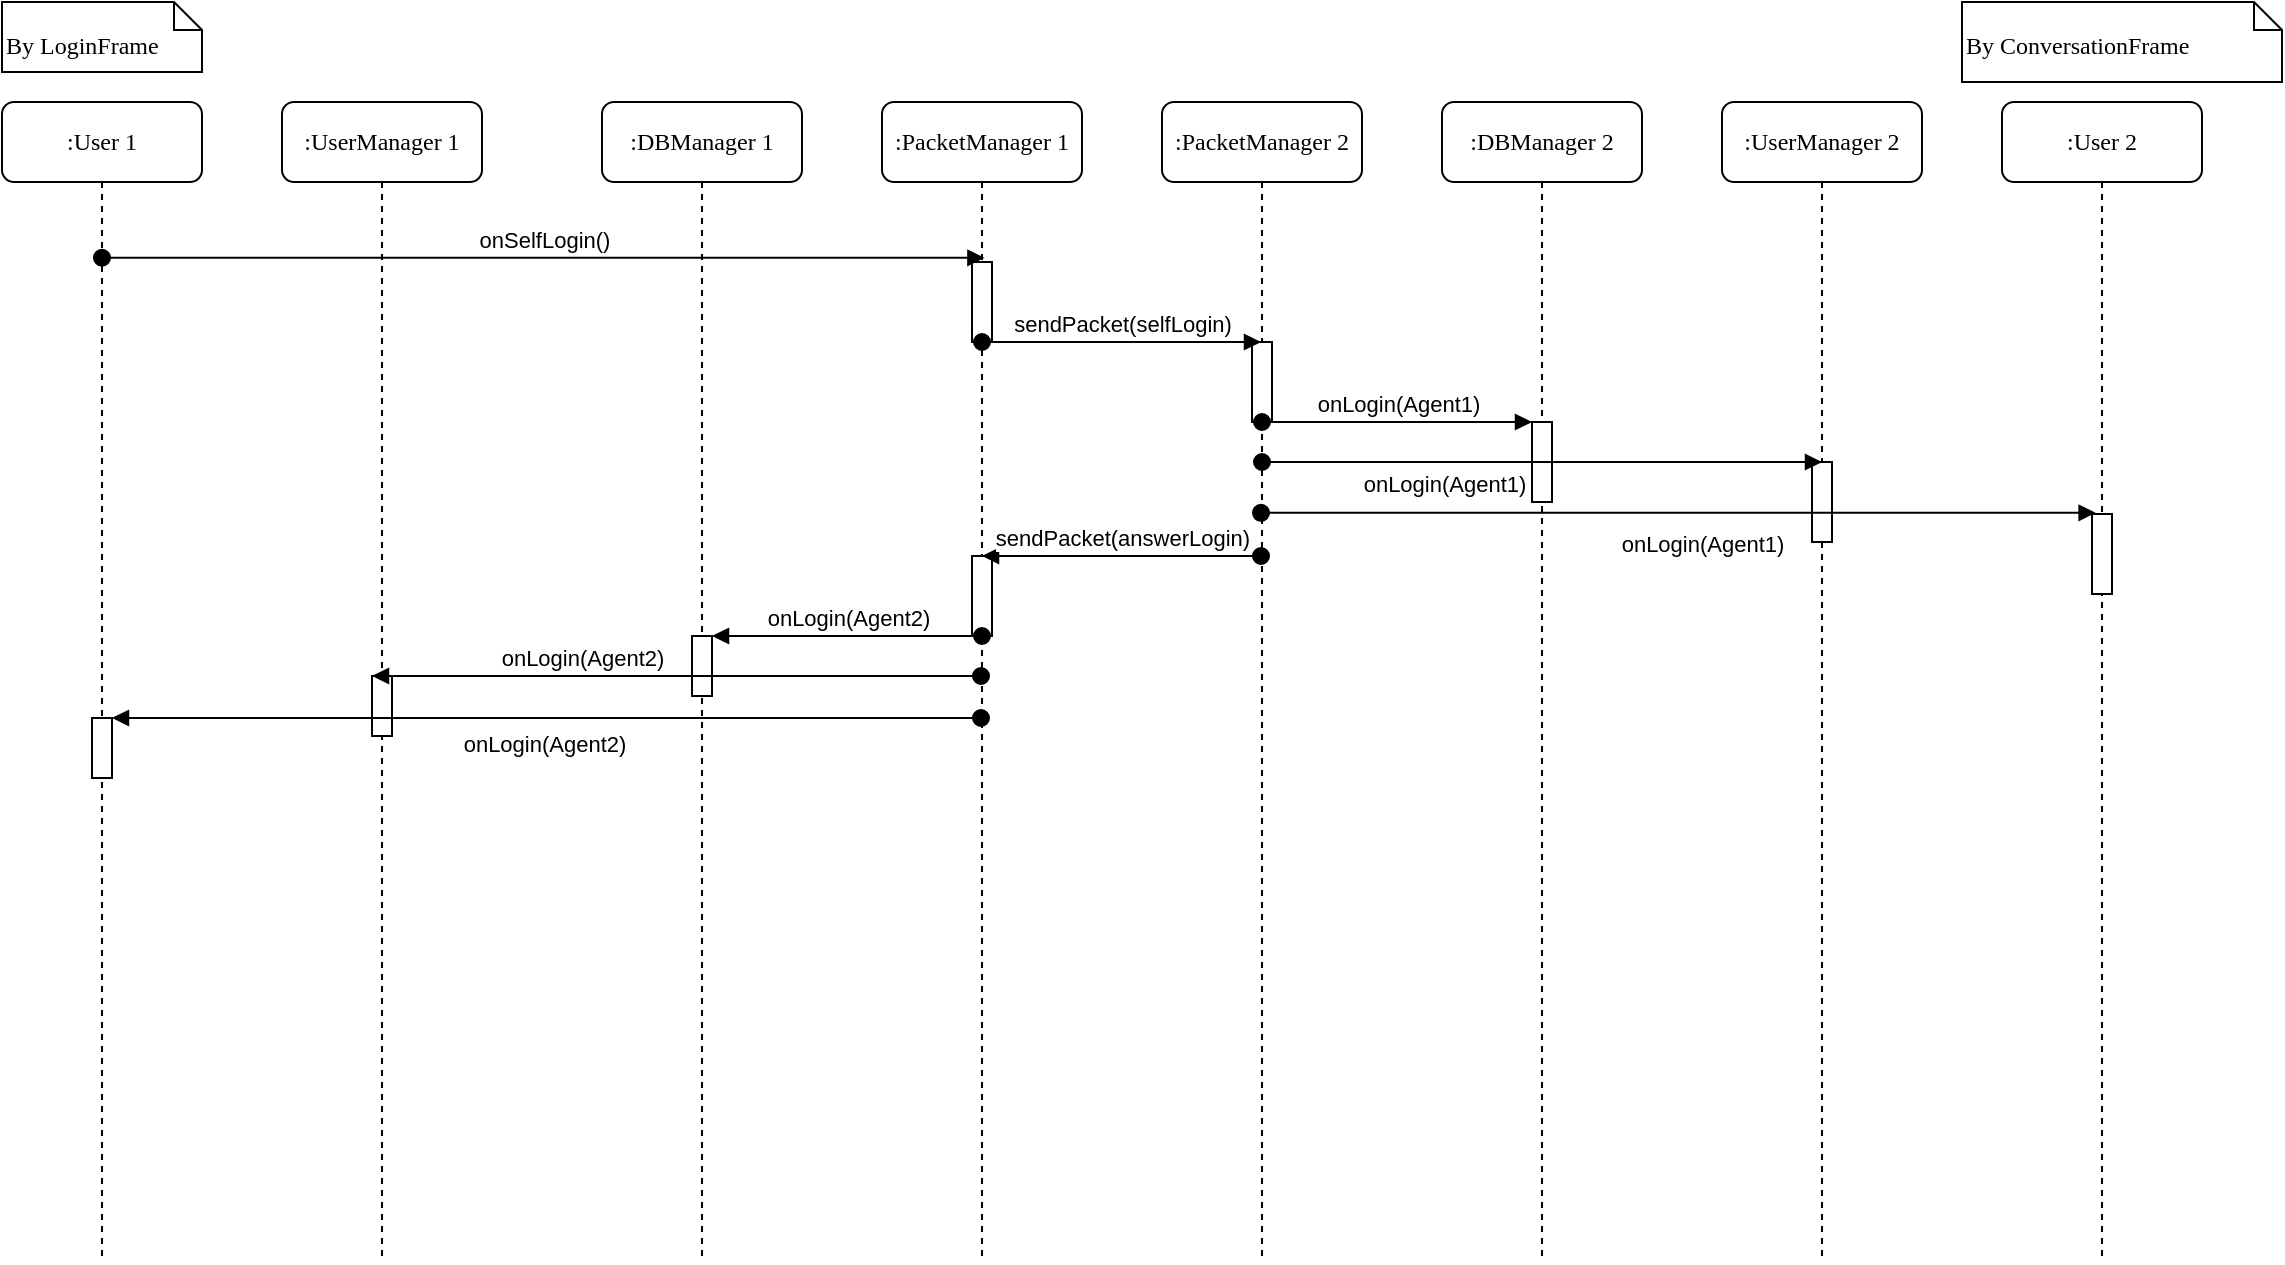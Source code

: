 <mxfile version="20.5.3" type="device" pages="6"><diagram name="Page-1" id="13e1069c-82ec-6db2-03f1-153e76fe0fe0"><mxGraphModel dx="1278" dy="489" grid="1" gridSize="10" guides="1" tooltips="1" connect="1" arrows="1" fold="1" page="1" pageScale="1" pageWidth="1100" pageHeight="850" background="none" math="0" shadow="0"><root><mxCell id="0"/><mxCell id="1" parent="0"/><mxCell id="7baba1c4bc27f4b0-2" value=":UserManager 1" style="shape=umlLifeline;perimeter=lifelinePerimeter;whiteSpace=wrap;html=1;container=1;collapsible=0;recursiveResize=0;outlineConnect=0;rounded=1;shadow=0;comic=0;labelBackgroundColor=none;strokeWidth=1;fontFamily=Verdana;fontSize=12;align=center;" parent="1" vertex="1"><mxGeometry x="240" y="80" width="100" height="580" as="geometry"/></mxCell><mxCell id="OPXjj9owUbSZ_nxv5kFR-21" value="" style="html=1;points=[];perimeter=orthogonalPerimeter;" parent="7baba1c4bc27f4b0-2" vertex="1"><mxGeometry x="45" y="287" width="10" height="30" as="geometry"/></mxCell><mxCell id="7baba1c4bc27f4b0-3" value=":DBManager 1" style="shape=umlLifeline;perimeter=lifelinePerimeter;whiteSpace=wrap;html=1;container=1;collapsible=0;recursiveResize=0;outlineConnect=0;rounded=1;shadow=0;comic=0;labelBackgroundColor=none;strokeWidth=1;fontFamily=Verdana;fontSize=12;align=center;" parent="1" vertex="1"><mxGeometry x="400" y="80" width="100" height="580" as="geometry"/></mxCell><mxCell id="OPXjj9owUbSZ_nxv5kFR-19" value="" style="html=1;points=[];perimeter=orthogonalPerimeter;" parent="7baba1c4bc27f4b0-3" vertex="1"><mxGeometry x="45" y="267" width="10" height="30" as="geometry"/></mxCell><mxCell id="7baba1c4bc27f4b0-4" value=":PacketManager 1" style="shape=umlLifeline;perimeter=lifelinePerimeter;whiteSpace=wrap;html=1;container=1;collapsible=0;recursiveResize=0;outlineConnect=0;rounded=1;shadow=0;comic=0;labelBackgroundColor=none;strokeWidth=1;fontFamily=Verdana;fontSize=12;align=center;" parent="1" vertex="1"><mxGeometry x="540" y="80" width="100" height="580" as="geometry"/></mxCell><mxCell id="OPXjj9owUbSZ_nxv5kFR-9" value="" style="html=1;points=[];perimeter=orthogonalPerimeter;" parent="7baba1c4bc27f4b0-4" vertex="1"><mxGeometry x="45" y="80" width="10" height="40" as="geometry"/></mxCell><mxCell id="OPXjj9owUbSZ_nxv5kFR-17" value="" style="html=1;points=[];perimeter=orthogonalPerimeter;" parent="7baba1c4bc27f4b0-4" vertex="1"><mxGeometry x="45" y="227" width="10" height="40" as="geometry"/></mxCell><mxCell id="7baba1c4bc27f4b0-5" value=":PacketManager 2" style="shape=umlLifeline;perimeter=lifelinePerimeter;whiteSpace=wrap;html=1;container=1;collapsible=0;recursiveResize=0;outlineConnect=0;rounded=1;shadow=0;comic=0;labelBackgroundColor=none;strokeWidth=1;fontFamily=Verdana;fontSize=12;align=center;" parent="1" vertex="1"><mxGeometry x="680" y="80" width="100" height="580" as="geometry"/></mxCell><mxCell id="OPXjj9owUbSZ_nxv5kFR-11" value="" style="html=1;points=[];perimeter=orthogonalPerimeter;" parent="7baba1c4bc27f4b0-5" vertex="1"><mxGeometry x="45" y="120" width="10" height="40" as="geometry"/></mxCell><mxCell id="7baba1c4bc27f4b0-6" value=":DBManager 2" style="shape=umlLifeline;perimeter=lifelinePerimeter;whiteSpace=wrap;html=1;container=1;collapsible=0;recursiveResize=0;outlineConnect=0;rounded=1;shadow=0;comic=0;labelBackgroundColor=none;strokeWidth=1;fontFamily=Verdana;fontSize=12;align=center;" parent="1" vertex="1"><mxGeometry x="820" y="80" width="100" height="580" as="geometry"/></mxCell><mxCell id="OPXjj9owUbSZ_nxv5kFR-13" value="" style="html=1;points=[];perimeter=orthogonalPerimeter;" parent="7baba1c4bc27f4b0-6" vertex="1"><mxGeometry x="45" y="160" width="10" height="40" as="geometry"/></mxCell><mxCell id="7baba1c4bc27f4b0-7" value=":UserManager 2" style="shape=umlLifeline;perimeter=lifelinePerimeter;whiteSpace=wrap;html=1;container=1;collapsible=0;recursiveResize=0;outlineConnect=0;rounded=1;shadow=0;comic=0;labelBackgroundColor=none;strokeWidth=1;fontFamily=Verdana;fontSize=12;align=center;" parent="1" vertex="1"><mxGeometry x="960" y="80" width="100" height="580" as="geometry"/></mxCell><mxCell id="OPXjj9owUbSZ_nxv5kFR-15" value="" style="html=1;points=[];perimeter=orthogonalPerimeter;" parent="7baba1c4bc27f4b0-7" vertex="1"><mxGeometry x="45" y="180" width="10" height="40" as="geometry"/></mxCell><mxCell id="7baba1c4bc27f4b0-8" value=":User 1" style="shape=umlLifeline;perimeter=lifelinePerimeter;whiteSpace=wrap;html=1;container=1;collapsible=0;recursiveResize=0;outlineConnect=0;rounded=1;shadow=0;comic=0;labelBackgroundColor=none;strokeWidth=1;fontFamily=Verdana;fontSize=12;align=center;" parent="1" vertex="1"><mxGeometry x="100" y="80" width="100" height="580" as="geometry"/></mxCell><mxCell id="OPXjj9owUbSZ_nxv5kFR-23" value="" style="html=1;points=[];perimeter=orthogonalPerimeter;" parent="7baba1c4bc27f4b0-8" vertex="1"><mxGeometry x="45" y="308" width="10" height="30" as="geometry"/></mxCell><mxCell id="7baba1c4bc27f4b0-40" value="&lt;br&gt;By LoginFrame" style="shape=note;whiteSpace=wrap;html=1;size=14;verticalAlign=top;align=left;spacingTop=-6;rounded=0;shadow=0;comic=0;labelBackgroundColor=none;strokeWidth=1;fontFamily=Verdana;fontSize=12" parent="1" vertex="1"><mxGeometry x="100" y="30" width="100" height="35" as="geometry"/></mxCell><mxCell id="OPXjj9owUbSZ_nxv5kFR-10" value="onSelfLogin()" style="html=1;verticalAlign=bottom;startArrow=oval;endArrow=block;startSize=8;rounded=0;entryX=0.621;entryY=-0.053;entryDx=0;entryDy=0;entryPerimeter=0;" parent="1" source="7baba1c4bc27f4b0-8" target="OPXjj9owUbSZ_nxv5kFR-9" edge="1"><mxGeometry relative="1" as="geometry"><mxPoint x="525" y="160" as="sourcePoint"/></mxGeometry></mxCell><mxCell id="OPXjj9owUbSZ_nxv5kFR-12" value="sendPacket(selfLogin)" style="html=1;verticalAlign=bottom;startArrow=oval;endArrow=block;startSize=8;rounded=0;" parent="1" target="7baba1c4bc27f4b0-5" edge="1"><mxGeometry relative="1" as="geometry"><mxPoint x="590" y="200" as="sourcePoint"/></mxGeometry></mxCell><mxCell id="OPXjj9owUbSZ_nxv5kFR-14" value="onLogin(Agent1)" style="html=1;verticalAlign=bottom;startArrow=oval;endArrow=block;startSize=8;rounded=0;exitX=0.5;exitY=1;exitDx=0;exitDy=0;exitPerimeter=0;" parent="1" source="OPXjj9owUbSZ_nxv5kFR-11" target="OPXjj9owUbSZ_nxv5kFR-13" edge="1"><mxGeometry relative="1" as="geometry"><mxPoint x="810" y="240" as="sourcePoint"/></mxGeometry></mxCell><mxCell id="OPXjj9owUbSZ_nxv5kFR-16" value="onLogin(Agent1)" style="html=1;verticalAlign=bottom;startArrow=oval;endArrow=block;startSize=8;rounded=0;entryX=0.5;entryY=0;entryDx=0;entryDy=0;entryPerimeter=0;" parent="1" source="7baba1c4bc27f4b0-5" target="OPXjj9owUbSZ_nxv5kFR-15" edge="1"><mxGeometry x="-0.355" y="-20" relative="1" as="geometry"><mxPoint x="950" y="260" as="sourcePoint"/><mxPoint as="offset"/></mxGeometry></mxCell><mxCell id="OPXjj9owUbSZ_nxv5kFR-18" value="sendPacket(answerLogin)" style="html=1;verticalAlign=bottom;startArrow=oval;endArrow=block;startSize=8;rounded=0;entryX=0.5;entryY=0;entryDx=0;entryDy=0;entryPerimeter=0;" parent="1" target="OPXjj9owUbSZ_nxv5kFR-17" edge="1"><mxGeometry relative="1" as="geometry"><mxPoint x="729.5" y="307" as="sourcePoint"/></mxGeometry></mxCell><mxCell id="OPXjj9owUbSZ_nxv5kFR-20" value="onLogin(Agent2)" style="html=1;verticalAlign=bottom;startArrow=oval;endArrow=block;startSize=8;rounded=0;" parent="1" target="OPXjj9owUbSZ_nxv5kFR-19" edge="1"><mxGeometry relative="1" as="geometry"><mxPoint x="590" y="347" as="sourcePoint"/></mxGeometry></mxCell><mxCell id="OPXjj9owUbSZ_nxv5kFR-22" value="onLogin(Agent2)" style="html=1;verticalAlign=bottom;startArrow=oval;endArrow=block;startSize=8;rounded=0;" parent="1" edge="1"><mxGeometry x="0.31" relative="1" as="geometry"><mxPoint x="589.5" y="367" as="sourcePoint"/><mxPoint x="285" y="367" as="targetPoint"/><mxPoint as="offset"/></mxGeometry></mxCell><mxCell id="OPXjj9owUbSZ_nxv5kFR-24" value="onLogin(Agent2)" style="html=1;verticalAlign=bottom;startArrow=oval;endArrow=block;startSize=8;rounded=0;" parent="1" target="OPXjj9owUbSZ_nxv5kFR-23" edge="1"><mxGeometry x="0.01" y="22" relative="1" as="geometry"><mxPoint x="589.5" y="388" as="sourcePoint"/><mxPoint x="1" as="offset"/></mxGeometry></mxCell><mxCell id="OPXjj9owUbSZ_nxv5kFR-26" value=":User 2" style="shape=umlLifeline;perimeter=lifelinePerimeter;whiteSpace=wrap;html=1;container=1;collapsible=0;recursiveResize=0;outlineConnect=0;rounded=1;shadow=0;comic=0;labelBackgroundColor=none;strokeWidth=1;fontFamily=Verdana;fontSize=12;align=center;" parent="1" vertex="1"><mxGeometry x="1100" y="80" width="100" height="580" as="geometry"/></mxCell><mxCell id="OPXjj9owUbSZ_nxv5kFR-28" value="" style="html=1;points=[];perimeter=orthogonalPerimeter;" parent="OPXjj9owUbSZ_nxv5kFR-26" vertex="1"><mxGeometry x="45" y="206" width="10" height="40" as="geometry"/></mxCell><mxCell id="OPXjj9owUbSZ_nxv5kFR-29" value="onLogin(Agent1)" style="html=1;verticalAlign=bottom;startArrow=oval;endArrow=block;startSize=8;rounded=0;entryX=0.18;entryY=-0.015;entryDx=0;entryDy=0;entryPerimeter=0;" parent="1" edge="1"><mxGeometry x="0.057" y="-25" relative="1" as="geometry"><mxPoint x="729.5" y="285.4" as="sourcePoint"/><mxPoint x="1146.8" y="285.4" as="targetPoint"/><mxPoint as="offset"/></mxGeometry></mxCell><mxCell id="ioG2Lv9X6ZxfuAN7Xmxg-6" value="&lt;br&gt;By ConversationFrame" style="shape=note;whiteSpace=wrap;html=1;size=14;verticalAlign=top;align=left;spacingTop=-6;rounded=0;shadow=0;comic=0;labelBackgroundColor=none;strokeWidth=1;fontFamily=Verdana;fontSize=12" vertex="1" parent="1"><mxGeometry x="1080" y="30" width="160" height="40" as="geometry"/></mxCell></root></mxGraphModel></diagram><diagram id="JHoh_nHJKcpC1PDX8Qjs" name="Page-2"><mxGraphModel dx="1278" dy="489" grid="1" gridSize="10" guides="1" tooltips="1" connect="1" arrows="1" fold="1" page="1" pageScale="1" pageWidth="827" pageHeight="1169" math="0" shadow="0"><root><mxCell id="0"/><mxCell id="1" parent="0"/><mxCell id="S3Mg4ohYmBLgs4uP1j0W-5" value=":PacketManager 1" style="shape=umlLifeline;perimeter=lifelinePerimeter;whiteSpace=wrap;html=1;container=1;collapsible=0;recursiveResize=0;outlineConnect=0;rounded=1;shadow=0;comic=0;labelBackgroundColor=none;strokeWidth=1;fontFamily=Verdana;fontSize=12;align=center;" vertex="1" parent="1"><mxGeometry x="240" y="80" width="100" height="580" as="geometry"/></mxCell><mxCell id="S3Mg4ohYmBLgs4uP1j0W-6" value="" style="html=1;points=[];perimeter=orthogonalPerimeter;" vertex="1" parent="S3Mg4ohYmBLgs4uP1j0W-5"><mxGeometry x="45" y="80" width="10" height="40" as="geometry"/></mxCell><mxCell id="S3Mg4ohYmBLgs4uP1j0W-8" value=":PacketManager 2" style="shape=umlLifeline;perimeter=lifelinePerimeter;whiteSpace=wrap;html=1;container=1;collapsible=0;recursiveResize=0;outlineConnect=0;rounded=1;shadow=0;comic=0;labelBackgroundColor=none;strokeWidth=1;fontFamily=Verdana;fontSize=12;align=center;" vertex="1" parent="1"><mxGeometry x="380" y="80" width="100" height="580" as="geometry"/></mxCell><mxCell id="S3Mg4ohYmBLgs4uP1j0W-9" value="" style="html=1;points=[];perimeter=orthogonalPerimeter;" vertex="1" parent="S3Mg4ohYmBLgs4uP1j0W-8"><mxGeometry x="45" y="120" width="10" height="40" as="geometry"/></mxCell><mxCell id="S3Mg4ohYmBLgs4uP1j0W-12" value=":UserManager 2" style="shape=umlLifeline;perimeter=lifelinePerimeter;whiteSpace=wrap;html=1;container=1;collapsible=0;recursiveResize=0;outlineConnect=0;rounded=1;shadow=0;comic=0;labelBackgroundColor=none;strokeWidth=1;fontFamily=Verdana;fontSize=12;align=center;" vertex="1" parent="1"><mxGeometry x="520" y="80" width="100" height="580" as="geometry"/></mxCell><mxCell id="S3Mg4ohYmBLgs4uP1j0W-13" value="" style="html=1;points=[];perimeter=orthogonalPerimeter;" vertex="1" parent="S3Mg4ohYmBLgs4uP1j0W-12"><mxGeometry x="45" y="161" width="10" height="40" as="geometry"/></mxCell><mxCell id="S3Mg4ohYmBLgs4uP1j0W-14" value=":User 1" style="shape=umlLifeline;perimeter=lifelinePerimeter;whiteSpace=wrap;html=1;container=1;collapsible=0;recursiveResize=0;outlineConnect=0;rounded=1;shadow=0;comic=0;labelBackgroundColor=none;strokeWidth=1;fontFamily=Verdana;fontSize=12;align=center;" vertex="1" parent="1"><mxGeometry x="100" y="80" width="100" height="580" as="geometry"/></mxCell><mxCell id="S3Mg4ohYmBLgs4uP1j0W-16" value="&lt;br&gt;By quitting application" style="shape=note;whiteSpace=wrap;html=1;size=14;verticalAlign=top;align=left;spacingTop=-6;rounded=0;shadow=0;comic=0;labelBackgroundColor=none;strokeWidth=1;fontFamily=Verdana;fontSize=12" vertex="1" parent="1"><mxGeometry x="70" y="32.5" width="160" height="35" as="geometry"/></mxCell><mxCell id="S3Mg4ohYmBLgs4uP1j0W-17" value="onSelfLogout()" style="html=1;verticalAlign=bottom;startArrow=oval;endArrow=block;startSize=8;rounded=0;entryX=0.621;entryY=-0.053;entryDx=0;entryDy=0;entryPerimeter=0;" edge="1" parent="1" source="S3Mg4ohYmBLgs4uP1j0W-14" target="S3Mg4ohYmBLgs4uP1j0W-6"><mxGeometry relative="1" as="geometry"><mxPoint x="525" y="160" as="sourcePoint"/></mxGeometry></mxCell><mxCell id="S3Mg4ohYmBLgs4uP1j0W-18" value="sendPacket(selfLogout)" style="html=1;verticalAlign=bottom;startArrow=oval;endArrow=block;startSize=8;rounded=0;" edge="1" parent="1" target="S3Mg4ohYmBLgs4uP1j0W-8"><mxGeometry relative="1" as="geometry"><mxPoint x="290" y="200" as="sourcePoint"/></mxGeometry></mxCell><mxCell id="S3Mg4ohYmBLgs4uP1j0W-20" value="onLogout(Agent1)" style="html=1;verticalAlign=bottom;startArrow=oval;endArrow=block;startSize=8;rounded=0;entryX=0.5;entryY=0;entryDx=0;entryDy=0;entryPerimeter=0;" edge="1" parent="1" target="S3Mg4ohYmBLgs4uP1j0W-13"><mxGeometry x="0.004" y="-20" relative="1" as="geometry"><mxPoint x="429.5" y="241" as="sourcePoint"/><mxPoint as="offset"/></mxGeometry></mxCell><mxCell id="S3Mg4ohYmBLgs4uP1j0W-25" value=":User 2" style="shape=umlLifeline;perimeter=lifelinePerimeter;whiteSpace=wrap;html=1;container=1;collapsible=0;recursiveResize=0;outlineConnect=0;rounded=1;shadow=0;comic=0;labelBackgroundColor=none;strokeWidth=1;fontFamily=Verdana;fontSize=12;align=center;" vertex="1" parent="1"><mxGeometry x="660" y="80" width="100" height="580" as="geometry"/></mxCell><mxCell id="S3Mg4ohYmBLgs4uP1j0W-26" value="" style="html=1;points=[];perimeter=orthogonalPerimeter;" vertex="1" parent="S3Mg4ohYmBLgs4uP1j0W-25"><mxGeometry x="45" y="187" width="10" height="40" as="geometry"/></mxCell><mxCell id="S3Mg4ohYmBLgs4uP1j0W-27" value="onLogout(Agent1)" style="html=1;verticalAlign=bottom;startArrow=oval;endArrow=block;startSize=8;rounded=0;" edge="1" parent="1" target="S3Mg4ohYmBLgs4uP1j0W-25"><mxGeometry x="0.504" y="-24" relative="1" as="geometry"><mxPoint x="429.5" y="266.4" as="sourcePoint"/><mxPoint x="846.8" y="266.4" as="targetPoint"/><mxPoint as="offset"/></mxGeometry></mxCell><mxCell id="S3Mg4ohYmBLgs4uP1j0W-28" value="&lt;br&gt;By ConversationFrame" style="shape=note;whiteSpace=wrap;html=1;size=14;verticalAlign=top;align=left;spacingTop=-6;rounded=0;shadow=0;comic=0;labelBackgroundColor=none;strokeWidth=1;fontFamily=Verdana;fontSize=12" vertex="1" parent="1"><mxGeometry x="640" y="30" width="160" height="40" as="geometry"/></mxCell></root></mxGraphModel></diagram><diagram id="k0g_r64RJWKlWr2LXxVN" name="Page-3"><mxGraphModel dx="1278" dy="489" grid="1" gridSize="10" guides="1" tooltips="1" connect="1" arrows="1" fold="1" page="1" pageScale="1" pageWidth="827" pageHeight="1169" math="0" shadow="0"><root><mxCell id="0"/><mxCell id="1" parent="0"/><mxCell id="AVRZxLGnjW9nh_TyQvfR-3" value=":PacketManager 2" style="shape=umlLifeline;perimeter=lifelinePerimeter;whiteSpace=wrap;html=1;container=1;collapsible=0;recursiveResize=0;outlineConnect=0;rounded=1;shadow=0;comic=0;labelBackgroundColor=none;strokeWidth=1;fontFamily=Verdana;fontSize=12;align=center;" vertex="1" parent="1"><mxGeometry x="661" y="80" width="100" height="580" as="geometry"/></mxCell><mxCell id="AVRZxLGnjW9nh_TyQvfR-22" value="" style="html=1;points=[];perimeter=orthogonalPerimeter;" vertex="1" parent="AVRZxLGnjW9nh_TyQvfR-3"><mxGeometry x="45" y="140" width="10" height="80" as="geometry"/></mxCell><mxCell id="AVRZxLGnjW9nh_TyQvfR-14" value="onConversationOpened(Agent1)" style="html=1;verticalAlign=bottom;startArrow=oval;endArrow=block;startSize=8;rounded=0;entryX=0.333;entryY=0.025;entryDx=0;entryDy=0;entryPerimeter=0;" edge="1" parent="AVRZxLGnjW9nh_TyQvfR-3" target="AVRZxLGnjW9nh_TyQvfR-13"><mxGeometry x="0.193" relative="1" as="geometry"><mxPoint x="50" y="240.58" as="sourcePoint"/><mxPoint x="330" y="240.58" as="targetPoint"/><mxPoint as="offset"/></mxGeometry></mxCell><mxCell id="AVRZxLGnjW9nh_TyQvfR-5" value=":ThreadManager 2" style="shape=umlLifeline;perimeter=lifelinePerimeter;whiteSpace=wrap;html=1;container=1;collapsible=0;recursiveResize=0;outlineConnect=0;rounded=1;shadow=0;comic=0;labelBackgroundColor=none;strokeWidth=1;fontFamily=Verdana;fontSize=12;align=center;" vertex="1" parent="1"><mxGeometry x="801" y="80" width="100" height="580" as="geometry"/></mxCell><mxCell id="AVRZxLGnjW9nh_TyQvfR-6" value="" style="html=1;points=[];perimeter=orthogonalPerimeter;" vertex="1" parent="AVRZxLGnjW9nh_TyQvfR-5"><mxGeometry x="46" y="221" width="10" height="40" as="geometry"/></mxCell><mxCell id="AVRZxLGnjW9nh_TyQvfR-7" value=":User 1" style="shape=umlLifeline;perimeter=lifelinePerimeter;whiteSpace=wrap;html=1;container=1;collapsible=0;recursiveResize=0;outlineConnect=0;rounded=1;shadow=0;comic=0;labelBackgroundColor=none;strokeWidth=1;fontFamily=Verdana;fontSize=12;align=center;" vertex="1" parent="1"><mxGeometry x="100" y="80" width="100" height="580" as="geometry"/></mxCell><mxCell id="AVRZxLGnjW9nh_TyQvfR-28" value="" style="html=1;points=[];perimeter=orthogonalPerimeter;" vertex="1" parent="AVRZxLGnjW9nh_TyQvfR-7"><mxGeometry x="45" y="170" width="10" height="30" as="geometry"/></mxCell><mxCell id="AVRZxLGnjW9nh_TyQvfR-8" value="&lt;br&gt;By opening conversation" style="shape=note;whiteSpace=wrap;html=1;size=14;verticalAlign=top;align=left;spacingTop=-6;rounded=0;shadow=0;comic=0;labelBackgroundColor=none;strokeWidth=1;fontFamily=Verdana;fontSize=12" vertex="1" parent="1"><mxGeometry x="50" y="32.5" width="200" height="35" as="geometry"/></mxCell><mxCell id="AVRZxLGnjW9nh_TyQvfR-11" value="onConversationOpened(Agent1)" style="html=1;verticalAlign=bottom;startArrow=oval;endArrow=block;startSize=8;rounded=0;entryX=0.5;entryY=0;entryDx=0;entryDy=0;entryPerimeter=0;" edge="1" parent="1" target="AVRZxLGnjW9nh_TyQvfR-6"><mxGeometry x="0.26" relative="1" as="geometry"><mxPoint x="711.5" y="301" as="sourcePoint"/><mxPoint as="offset"/></mxGeometry></mxCell><mxCell id="AVRZxLGnjW9nh_TyQvfR-12" value=":User 2" style="shape=umlLifeline;perimeter=lifelinePerimeter;whiteSpace=wrap;html=1;container=1;collapsible=0;recursiveResize=0;outlineConnect=0;rounded=1;shadow=0;comic=0;labelBackgroundColor=none;strokeWidth=1;fontFamily=Verdana;fontSize=12;align=center;" vertex="1" parent="1"><mxGeometry x="1080" y="80" width="100" height="580" as="geometry"/></mxCell><mxCell id="AVRZxLGnjW9nh_TyQvfR-13" value="" style="html=1;points=[];perimeter=orthogonalPerimeter;" vertex="1" parent="AVRZxLGnjW9nh_TyQvfR-12"><mxGeometry x="45" y="240" width="10" height="30" as="geometry"/></mxCell><mxCell id="AVRZxLGnjW9nh_TyQvfR-35" value="" style="html=1;points=[];perimeter=orthogonalPerimeter;" vertex="1" parent="AVRZxLGnjW9nh_TyQvfR-12"><mxGeometry x="45" y="310" width="10" height="30" as="geometry"/></mxCell><mxCell id="AVRZxLGnjW9nh_TyQvfR-15" value="&lt;br&gt;By ConversationFrame" style="shape=note;whiteSpace=wrap;html=1;size=14;verticalAlign=top;align=left;spacingTop=-6;rounded=0;shadow=0;comic=0;labelBackgroundColor=none;strokeWidth=1;fontFamily=Verdana;fontSize=12" vertex="1" parent="1"><mxGeometry x="1050" y="30" width="160" height="40" as="geometry"/></mxCell><mxCell id="AVRZxLGnjW9nh_TyQvfR-16" value=":ThreadManager 1" style="shape=umlLifeline;perimeter=lifelinePerimeter;whiteSpace=wrap;html=1;container=1;collapsible=0;recursiveResize=0;outlineConnect=0;rounded=1;shadow=0;comic=0;labelBackgroundColor=none;strokeWidth=1;fontFamily=Verdana;fontSize=12;align=center;" vertex="1" parent="1"><mxGeometry x="240" y="80" width="100" height="580" as="geometry"/></mxCell><mxCell id="AVRZxLGnjW9nh_TyQvfR-17" value="" style="html=1;points=[];perimeter=orthogonalPerimeter;" vertex="1" parent="AVRZxLGnjW9nh_TyQvfR-16"><mxGeometry x="45" y="80" width="10" height="70" as="geometry"/></mxCell><mxCell id="AVRZxLGnjW9nh_TyQvfR-18" value="onConversationOpened(Agent2)" style="html=1;verticalAlign=bottom;startArrow=oval;endArrow=block;startSize=8;rounded=0;entryX=0.66;entryY=0.045;entryDx=0;entryDy=0;entryPerimeter=0;" edge="1" parent="1"><mxGeometry x="-0.008" relative="1" as="geometry"><mxPoint x="149.5" y="159.8" as="sourcePoint"/><mxPoint x="291.6" y="159.8" as="targetPoint"/><mxPoint as="offset"/></mxGeometry></mxCell><mxCell id="AVRZxLGnjW9nh_TyQvfR-20" value="onConversationOpened(Agent2)" style="html=1;verticalAlign=bottom;startArrow=oval;endArrow=block;startSize=8;rounded=0;entryX=0.18;entryY=-0.02;entryDx=0;entryDy=0;entryPerimeter=0;" edge="1" target="AVRZxLGnjW9nh_TyQvfR-19" parent="1" source="AVRZxLGnjW9nh_TyQvfR-7"><mxGeometry x="0.197" y="-1" relative="1" as="geometry"><mxPoint x="480" y="190" as="sourcePoint"/><mxPoint as="offset"/></mxGeometry></mxCell><mxCell id="AVRZxLGnjW9nh_TyQvfR-1" value=":PacketManager 1" style="shape=umlLifeline;perimeter=lifelinePerimeter;whiteSpace=wrap;html=1;container=1;collapsible=0;recursiveResize=0;outlineConnect=0;rounded=1;shadow=0;comic=0;labelBackgroundColor=none;strokeWidth=1;fontFamily=Verdana;fontSize=12;align=center;" vertex="1" parent="1"><mxGeometry x="521" y="80" width="100" height="580" as="geometry"/></mxCell><mxCell id="AVRZxLGnjW9nh_TyQvfR-19" value="" style="html=1;points=[];perimeter=orthogonalPerimeter;" vertex="1" parent="AVRZxLGnjW9nh_TyQvfR-1"><mxGeometry x="45" y="110" width="10" height="30" as="geometry"/></mxCell><mxCell id="AVRZxLGnjW9nh_TyQvfR-21" value="" style="html=1;verticalAlign=bottom;startArrow=oval;endArrow=none;startSize=8;rounded=0;" edge="1" parent="1"><mxGeometry relative="1" as="geometry"><mxPoint x="571" y="221" as="sourcePoint"/><mxPoint x="570.5" y="221" as="targetPoint"/></mxGeometry></mxCell><mxCell id="AVRZxLGnjW9nh_TyQvfR-23" value="sendPacket(openConversation)" style="html=1;verticalAlign=bottom;startArrow=oval;endArrow=block;startSize=8;rounded=0;entryX=-0.08;entryY=0.008;entryDx=0;entryDy=0;entryPerimeter=0;" edge="1" target="AVRZxLGnjW9nh_TyQvfR-22" parent="1" source="AVRZxLGnjW9nh_TyQvfR-1"><mxGeometry x="-0.265" y="-19" relative="1" as="geometry"><mxPoint x="651" y="220" as="sourcePoint"/><mxPoint as="offset"/></mxGeometry></mxCell><mxCell id="AVRZxLGnjW9nh_TyQvfR-24" value=":DBManager 1" style="shape=umlLifeline;perimeter=lifelinePerimeter;whiteSpace=wrap;html=1;container=1;collapsible=0;recursiveResize=0;outlineConnect=0;rounded=1;shadow=0;comic=0;labelBackgroundColor=none;strokeWidth=1;fontFamily=Verdana;fontSize=12;align=center;" vertex="1" parent="1"><mxGeometry x="380" y="80" width="100" height="580" as="geometry"/></mxCell><mxCell id="AVRZxLGnjW9nh_TyQvfR-26" value="" style="html=1;points=[];perimeter=orthogonalPerimeter;" vertex="1" parent="AVRZxLGnjW9nh_TyQvfR-24"><mxGeometry x="45" y="140" width="10" height="30" as="geometry"/></mxCell><mxCell id="AVRZxLGnjW9nh_TyQvfR-27" value="onRequestAllMessages(Agent2)" style="html=1;verticalAlign=bottom;startArrow=oval;endArrow=block;startSize=8;rounded=0;entryX=0.833;entryY=-0.013;entryDx=0;entryDy=0;entryPerimeter=0;" edge="1" target="AVRZxLGnjW9nh_TyQvfR-26" parent="1" source="AVRZxLGnjW9nh_TyQvfR-7"><mxGeometry x="0.342" relative="1" as="geometry"><mxPoint x="159.997" y="208.96" as="sourcePoint"/><mxPoint as="offset"/></mxGeometry></mxCell><mxCell id="AVRZxLGnjW9nh_TyQvfR-29" value="onAllMessagesTransfered()" style="html=1;verticalAlign=bottom;startArrow=oval;endArrow=block;startSize=8;rounded=0;" edge="1" target="AVRZxLGnjW9nh_TyQvfR-28" parent="1"><mxGeometry x="-0.143" y="20" relative="1" as="geometry"><mxPoint x="430" y="250" as="sourcePoint"/><mxPoint as="offset"/></mxGeometry></mxCell><mxCell id="AVRZxLGnjW9nh_TyQvfR-30" value=":DBManager 2" style="shape=umlLifeline;perimeter=lifelinePerimeter;whiteSpace=wrap;html=1;container=1;collapsible=0;recursiveResize=0;outlineConnect=0;rounded=1;shadow=0;comic=0;labelBackgroundColor=none;strokeWidth=1;fontFamily=Verdana;fontSize=12;align=center;" vertex="1" parent="1"><mxGeometry x="940" y="80" width="100" height="580" as="geometry"/></mxCell><mxCell id="AVRZxLGnjW9nh_TyQvfR-32" value="" style="html=1;points=[];perimeter=orthogonalPerimeter;" vertex="1" parent="AVRZxLGnjW9nh_TyQvfR-30"><mxGeometry x="45" y="270" width="10" height="40" as="geometry"/></mxCell><mxCell id="AVRZxLGnjW9nh_TyQvfR-33" value="onRequestAllMessages(Agent1)" style="html=1;verticalAlign=bottom;startArrow=oval;endArrow=block;startSize=8;rounded=0;" edge="1" target="AVRZxLGnjW9nh_TyQvfR-32" parent="1"><mxGeometry x="0.333" relative="1" as="geometry"><mxPoint x="1130" y="350" as="sourcePoint"/><mxPoint as="offset"/></mxGeometry></mxCell><mxCell id="AVRZxLGnjW9nh_TyQvfR-36" value="onAllMessagesTransfered()" style="html=1;verticalAlign=bottom;startArrow=oval;endArrow=block;startSize=8;rounded=0;" edge="1" target="AVRZxLGnjW9nh_TyQvfR-35" parent="1" source="AVRZxLGnjW9nh_TyQvfR-30"><mxGeometry x="0.187" relative="1" as="geometry"><mxPoint x="1065" y="390" as="sourcePoint"/><mxPoint as="offset"/></mxGeometry></mxCell></root></mxGraphModel></diagram><diagram id="OuxC2EarHQ15qYzr9dse" name="Page-4"><mxGraphModel dx="1278" dy="489" grid="1" gridSize="10" guides="1" tooltips="1" connect="1" arrows="1" fold="1" page="1" pageScale="1" pageWidth="827" pageHeight="1169" math="0" shadow="0"><root><mxCell id="0"/><mxCell id="1" parent="0"/><mxCell id="1n3pw5EXOUB_6cjwkCj9-1" value=":PacketManager 2" style="shape=umlLifeline;perimeter=lifelinePerimeter;whiteSpace=wrap;html=1;container=1;collapsible=0;recursiveResize=0;outlineConnect=0;rounded=1;shadow=0;comic=0;labelBackgroundColor=none;strokeWidth=1;fontFamily=Verdana;fontSize=12;align=center;" vertex="1" parent="1"><mxGeometry x="520" y="80" width="100" height="580" as="geometry"/></mxCell><mxCell id="1n3pw5EXOUB_6cjwkCj9-2" value="" style="html=1;points=[];perimeter=orthogonalPerimeter;" vertex="1" parent="1n3pw5EXOUB_6cjwkCj9-1"><mxGeometry x="45" y="140" width="10" height="80" as="geometry"/></mxCell><mxCell id="1n3pw5EXOUB_6cjwkCj9-3" value="onConversationClosed(Agent1)" style="html=1;verticalAlign=bottom;startArrow=oval;endArrow=block;startSize=8;rounded=0;entryX=0.333;entryY=0.025;entryDx=0;entryDy=0;entryPerimeter=0;" edge="1" parent="1n3pw5EXOUB_6cjwkCj9-1" target="1n3pw5EXOUB_6cjwkCj9-11"><mxGeometry x="-0.425" y="-39" relative="1" as="geometry"><mxPoint x="50" y="240.58" as="sourcePoint"/><mxPoint x="330" y="240.58" as="targetPoint"/><mxPoint as="offset"/></mxGeometry></mxCell><mxCell id="1n3pw5EXOUB_6cjwkCj9-4" value=":ThreadManager 2" style="shape=umlLifeline;perimeter=lifelinePerimeter;whiteSpace=wrap;html=1;container=1;collapsible=0;recursiveResize=0;outlineConnect=0;rounded=1;shadow=0;comic=0;labelBackgroundColor=none;strokeWidth=1;fontFamily=Verdana;fontSize=12;align=center;" vertex="1" parent="1"><mxGeometry x="660" y="80" width="100" height="580" as="geometry"/></mxCell><mxCell id="1n3pw5EXOUB_6cjwkCj9-5" value="" style="html=1;points=[];perimeter=orthogonalPerimeter;" vertex="1" parent="1n3pw5EXOUB_6cjwkCj9-4"><mxGeometry x="46" y="221" width="10" height="40" as="geometry"/></mxCell><mxCell id="1n3pw5EXOUB_6cjwkCj9-6" value=":User 1" style="shape=umlLifeline;perimeter=lifelinePerimeter;whiteSpace=wrap;html=1;container=1;collapsible=0;recursiveResize=0;outlineConnect=0;rounded=1;shadow=0;comic=0;labelBackgroundColor=none;strokeWidth=1;fontFamily=Verdana;fontSize=12;align=center;" vertex="1" parent="1"><mxGeometry x="100" y="80" width="100" height="580" as="geometry"/></mxCell><mxCell id="1n3pw5EXOUB_6cjwkCj9-8" value="&lt;br&gt;By closing conversation" style="shape=note;whiteSpace=wrap;html=1;size=14;verticalAlign=top;align=left;spacingTop=-6;rounded=0;shadow=0;comic=0;labelBackgroundColor=none;strokeWidth=1;fontFamily=Verdana;fontSize=12" vertex="1" parent="1"><mxGeometry x="50" y="32.5" width="200" height="35" as="geometry"/></mxCell><mxCell id="1n3pw5EXOUB_6cjwkCj9-9" value="onConversationClosed(Agent1)" style="html=1;verticalAlign=bottom;startArrow=oval;endArrow=block;startSize=8;rounded=0;entryX=0.5;entryY=0;entryDx=0;entryDy=0;entryPerimeter=0;" edge="1" parent="1" target="1n3pw5EXOUB_6cjwkCj9-5"><mxGeometry x="0.26" relative="1" as="geometry"><mxPoint x="570.5" y="301" as="sourcePoint"/><mxPoint as="offset"/></mxGeometry></mxCell><mxCell id="1n3pw5EXOUB_6cjwkCj9-10" value=":User 2" style="shape=umlLifeline;perimeter=lifelinePerimeter;whiteSpace=wrap;html=1;container=1;collapsible=0;recursiveResize=0;outlineConnect=0;rounded=1;shadow=0;comic=0;labelBackgroundColor=none;strokeWidth=1;fontFamily=Verdana;fontSize=12;align=center;" vertex="1" parent="1"><mxGeometry x="800" y="80" width="100" height="580" as="geometry"/></mxCell><mxCell id="1n3pw5EXOUB_6cjwkCj9-11" value="" style="html=1;points=[];perimeter=orthogonalPerimeter;" vertex="1" parent="1n3pw5EXOUB_6cjwkCj9-10"><mxGeometry x="45" y="240" width="10" height="30" as="geometry"/></mxCell><mxCell id="1n3pw5EXOUB_6cjwkCj9-13" value="&lt;br&gt;By ConversationFrame" style="shape=note;whiteSpace=wrap;html=1;size=14;verticalAlign=top;align=left;spacingTop=-6;rounded=0;shadow=0;comic=0;labelBackgroundColor=none;strokeWidth=1;fontFamily=Verdana;fontSize=12" vertex="1" parent="1"><mxGeometry x="770" y="30" width="160" height="40" as="geometry"/></mxCell><mxCell id="1n3pw5EXOUB_6cjwkCj9-14" value=":ThreadManager 1" style="shape=umlLifeline;perimeter=lifelinePerimeter;whiteSpace=wrap;html=1;container=1;collapsible=0;recursiveResize=0;outlineConnect=0;rounded=1;shadow=0;comic=0;labelBackgroundColor=none;strokeWidth=1;fontFamily=Verdana;fontSize=12;align=center;" vertex="1" parent="1"><mxGeometry x="240" y="80" width="100" height="580" as="geometry"/></mxCell><mxCell id="1n3pw5EXOUB_6cjwkCj9-15" value="" style="html=1;points=[];perimeter=orthogonalPerimeter;" vertex="1" parent="1n3pw5EXOUB_6cjwkCj9-14"><mxGeometry x="45" y="80" width="10" height="70" as="geometry"/></mxCell><mxCell id="1n3pw5EXOUB_6cjwkCj9-16" value="onConversationClosed(Agent2)" style="html=1;verticalAlign=bottom;startArrow=oval;endArrow=block;startSize=8;rounded=0;entryX=0.66;entryY=0.045;entryDx=0;entryDy=0;entryPerimeter=0;" edge="1" parent="1"><mxGeometry x="-0.008" relative="1" as="geometry"><mxPoint x="149.5" y="159.8" as="sourcePoint"/><mxPoint x="291.6" y="159.8" as="targetPoint"/><mxPoint as="offset"/></mxGeometry></mxCell><mxCell id="1n3pw5EXOUB_6cjwkCj9-17" value="onConversationClosed(Agent2)" style="html=1;verticalAlign=bottom;startArrow=oval;endArrow=block;startSize=8;rounded=0;entryX=0.18;entryY=-0.02;entryDx=0;entryDy=0;entryPerimeter=0;" edge="1" parent="1" source="1n3pw5EXOUB_6cjwkCj9-6" target="1n3pw5EXOUB_6cjwkCj9-19"><mxGeometry x="0.15" relative="1" as="geometry"><mxPoint x="480" y="190" as="sourcePoint"/><mxPoint as="offset"/></mxGeometry></mxCell><mxCell id="1n3pw5EXOUB_6cjwkCj9-18" value=":PacketManager 1" style="shape=umlLifeline;perimeter=lifelinePerimeter;whiteSpace=wrap;html=1;container=1;collapsible=0;recursiveResize=0;outlineConnect=0;rounded=1;shadow=0;comic=0;labelBackgroundColor=none;strokeWidth=1;fontFamily=Verdana;fontSize=12;align=center;" vertex="1" parent="1"><mxGeometry x="380" y="80" width="100" height="580" as="geometry"/></mxCell><mxCell id="1n3pw5EXOUB_6cjwkCj9-19" value="" style="html=1;points=[];perimeter=orthogonalPerimeter;" vertex="1" parent="1n3pw5EXOUB_6cjwkCj9-18"><mxGeometry x="45" y="110" width="10" height="30" as="geometry"/></mxCell><mxCell id="1n3pw5EXOUB_6cjwkCj9-20" value="" style="html=1;verticalAlign=bottom;startArrow=oval;endArrow=none;startSize=8;rounded=0;" edge="1" parent="1"><mxGeometry relative="1" as="geometry"><mxPoint x="430" y="221" as="sourcePoint"/><mxPoint x="429.5" y="221" as="targetPoint"/></mxGeometry></mxCell><mxCell id="1n3pw5EXOUB_6cjwkCj9-21" value="sendPacket(closeConversation)" style="html=1;verticalAlign=bottom;startArrow=oval;endArrow=block;startSize=8;rounded=0;entryX=-0.08;entryY=0.008;entryDx=0;entryDy=0;entryPerimeter=0;" edge="1" parent="1" source="1n3pw5EXOUB_6cjwkCj9-18" target="1n3pw5EXOUB_6cjwkCj9-2"><mxGeometry x="-0.265" y="-19" relative="1" as="geometry"><mxPoint x="510" y="220" as="sourcePoint"/><mxPoint as="offset"/></mxGeometry></mxCell></root></mxGraphModel></diagram><diagram id="gIeijxaiTLp5p35etojy" name="Page-5"><mxGraphModel dx="1278" dy="547" grid="1" gridSize="10" guides="1" tooltips="1" connect="1" arrows="1" fold="1" page="1" pageScale="1" pageWidth="827" pageHeight="1169" math="0" shadow="0"><root><mxCell id="0"/><mxCell id="1" parent="0"/><mxCell id="9lrguGyFOsTEVQPhJ6XJ-1" value=":PacketManager 2" style="shape=umlLifeline;perimeter=lifelinePerimeter;whiteSpace=wrap;html=1;container=1;collapsible=0;recursiveResize=0;outlineConnect=0;rounded=1;shadow=0;comic=0;labelBackgroundColor=none;strokeWidth=1;fontFamily=Verdana;fontSize=12;align=center;" vertex="1" parent="1"><mxGeometry x="661" y="80" width="100" height="580" as="geometry"/></mxCell><mxCell id="9lrguGyFOsTEVQPhJ6XJ-2" value="" style="html=1;points=[];perimeter=orthogonalPerimeter;" vertex="1" parent="9lrguGyFOsTEVQPhJ6XJ-1"><mxGeometry x="45" y="140" width="10" height="30" as="geometry"/></mxCell><mxCell id="9lrguGyFOsTEVQPhJ6XJ-4" value=":ThreadManager 2" style="shape=umlLifeline;perimeter=lifelinePerimeter;whiteSpace=wrap;html=1;container=1;collapsible=0;recursiveResize=0;outlineConnect=0;rounded=1;shadow=0;comic=0;labelBackgroundColor=none;strokeWidth=1;fontFamily=Verdana;fontSize=12;align=center;" vertex="1" parent="1"><mxGeometry x="801" y="80" width="100" height="580" as="geometry"/></mxCell><mxCell id="9lrguGyFOsTEVQPhJ6XJ-5" value="" style="html=1;points=[];perimeter=orthogonalPerimeter;" vertex="1" parent="9lrguGyFOsTEVQPhJ6XJ-4"><mxGeometry x="46" y="171" width="10" height="29" as="geometry"/></mxCell><mxCell id="9lrguGyFOsTEVQPhJ6XJ-6" value=":User 1" style="shape=umlLifeline;perimeter=lifelinePerimeter;whiteSpace=wrap;html=1;container=1;collapsible=0;recursiveResize=0;outlineConnect=0;rounded=1;shadow=0;comic=0;labelBackgroundColor=none;strokeWidth=1;fontFamily=Verdana;fontSize=12;align=center;" vertex="1" parent="1"><mxGeometry x="100" y="80" width="100" height="580" as="geometry"/></mxCell><mxCell id="9lrguGyFOsTEVQPhJ6XJ-34" value="" style="html=1;points=[];perimeter=orthogonalPerimeter;" vertex="1" parent="9lrguGyFOsTEVQPhJ6XJ-6"><mxGeometry x="45" y="200" width="10" height="40" as="geometry"/></mxCell><mxCell id="9lrguGyFOsTEVQPhJ6XJ-8" value="Sending and receiving a message" style="shape=note;whiteSpace=wrap;html=1;size=14;verticalAlign=top;align=left;spacingTop=-6;rounded=0;shadow=0;comic=0;labelBackgroundColor=none;strokeWidth=1;fontFamily=Verdana;fontSize=12" vertex="1" parent="1"><mxGeometry x="50" y="32.5" width="200" height="35" as="geometry"/></mxCell><mxCell id="9lrguGyFOsTEVQPhJ6XJ-9" value="onMessageToReceive(Agent1)" style="html=1;verticalAlign=bottom;startArrow=oval;endArrow=block;startSize=8;rounded=0;entryX=0.5;entryY=0;entryDx=0;entryDy=0;entryPerimeter=0;" edge="1" parent="1" target="9lrguGyFOsTEVQPhJ6XJ-5"><mxGeometry x="0.117" relative="1" as="geometry"><mxPoint x="711.5" y="251" as="sourcePoint"/><mxPoint x="1" as="offset"/></mxGeometry></mxCell><mxCell id="9lrguGyFOsTEVQPhJ6XJ-10" value=":User 2" style="shape=umlLifeline;perimeter=lifelinePerimeter;whiteSpace=wrap;html=1;container=1;collapsible=0;recursiveResize=0;outlineConnect=0;rounded=1;shadow=0;comic=0;labelBackgroundColor=none;strokeWidth=1;fontFamily=Verdana;fontSize=12;align=center;" vertex="1" parent="1"><mxGeometry x="1080" y="80" width="100" height="580" as="geometry"/></mxCell><mxCell id="9lrguGyFOsTEVQPhJ6XJ-41" value="" style="html=1;points=[];perimeter=orthogonalPerimeter;" vertex="1" parent="9lrguGyFOsTEVQPhJ6XJ-10"><mxGeometry x="45" y="220" width="10" height="40" as="geometry"/></mxCell><mxCell id="9lrguGyFOsTEVQPhJ6XJ-13" value="&lt;br&gt;By ConversationFrame" style="shape=note;whiteSpace=wrap;html=1;size=14;verticalAlign=top;align=left;spacingTop=-6;rounded=0;shadow=0;comic=0;labelBackgroundColor=none;strokeWidth=1;fontFamily=Verdana;fontSize=12" vertex="1" parent="1"><mxGeometry x="1050" y="30" width="160" height="40" as="geometry"/></mxCell><mxCell id="9lrguGyFOsTEVQPhJ6XJ-14" value=":ThreadManager 1" style="shape=umlLifeline;perimeter=lifelinePerimeter;whiteSpace=wrap;html=1;container=1;collapsible=0;recursiveResize=0;outlineConnect=0;rounded=1;shadow=0;comic=0;labelBackgroundColor=none;strokeWidth=1;fontFamily=Verdana;fontSize=12;align=center;" vertex="1" parent="1"><mxGeometry x="240" y="80" width="100" height="580" as="geometry"/></mxCell><mxCell id="9lrguGyFOsTEVQPhJ6XJ-18" value=":PacketManager 1" style="shape=umlLifeline;perimeter=lifelinePerimeter;whiteSpace=wrap;html=1;container=1;collapsible=0;recursiveResize=0;outlineConnect=0;rounded=1;shadow=0;comic=0;labelBackgroundColor=none;strokeWidth=1;fontFamily=Verdana;fontSize=12;align=center;" vertex="1" parent="1"><mxGeometry x="521" y="80" width="100" height="580" as="geometry"/></mxCell><mxCell id="9lrguGyFOsTEVQPhJ6XJ-37" value="" style="html=1;points=[];perimeter=orthogonalPerimeter;" vertex="1" parent="9lrguGyFOsTEVQPhJ6XJ-18"><mxGeometry x="45" y="90" width="10" height="50" as="geometry"/></mxCell><mxCell id="9lrguGyFOsTEVQPhJ6XJ-20" value="" style="html=1;verticalAlign=bottom;startArrow=oval;endArrow=none;startSize=8;rounded=0;" edge="1" parent="1"><mxGeometry relative="1" as="geometry"><mxPoint x="571" y="221" as="sourcePoint"/><mxPoint x="570.5" y="221" as="targetPoint"/></mxGeometry></mxCell><mxCell id="9lrguGyFOsTEVQPhJ6XJ-21" value="sendPacket(messageToRead)" style="html=1;verticalAlign=bottom;startArrow=oval;endArrow=block;startSize=8;rounded=0;entryX=-0.08;entryY=0.008;entryDx=0;entryDy=0;entryPerimeter=0;" edge="1" parent="1" source="9lrguGyFOsTEVQPhJ6XJ-18" target="9lrguGyFOsTEVQPhJ6XJ-2"><mxGeometry x="0.032" y="-20" relative="1" as="geometry"><mxPoint x="651" y="220" as="sourcePoint"/><mxPoint x="1" as="offset"/></mxGeometry></mxCell><mxCell id="9lrguGyFOsTEVQPhJ6XJ-22" value=":DBManager 1" style="shape=umlLifeline;perimeter=lifelinePerimeter;whiteSpace=wrap;html=1;container=1;collapsible=0;recursiveResize=0;outlineConnect=0;rounded=1;shadow=0;comic=0;labelBackgroundColor=none;strokeWidth=1;fontFamily=Verdana;fontSize=12;align=center;" vertex="1" parent="1"><mxGeometry x="380" y="80" width="100" height="580" as="geometry"/></mxCell><mxCell id="9lrguGyFOsTEVQPhJ6XJ-30" value="" style="html=1;points=[];perimeter=orthogonalPerimeter;" vertex="1" parent="9lrguGyFOsTEVQPhJ6XJ-22"><mxGeometry x="45" y="180" width="10" height="30" as="geometry"/></mxCell><mxCell id="9lrguGyFOsTEVQPhJ6XJ-26" value=":DBManager 2" style="shape=umlLifeline;perimeter=lifelinePerimeter;whiteSpace=wrap;html=1;container=1;collapsible=0;recursiveResize=0;outlineConnect=0;rounded=1;shadow=0;comic=0;labelBackgroundColor=none;strokeWidth=1;fontFamily=Verdana;fontSize=12;align=center;" vertex="1" parent="1"><mxGeometry x="940" y="80" width="100" height="580" as="geometry"/></mxCell><mxCell id="9lrguGyFOsTEVQPhJ6XJ-39" value="" style="html=1;points=[];perimeter=orthogonalPerimeter;" vertex="1" parent="9lrguGyFOsTEVQPhJ6XJ-26"><mxGeometry x="45" y="200" width="10" height="30" as="geometry"/></mxCell><mxCell id="9lrguGyFOsTEVQPhJ6XJ-31" value="onMessageSent(Agent2)" style="html=1;verticalAlign=bottom;startArrow=oval;endArrow=block;startSize=8;rounded=0;" edge="1" parent="1" source="9lrguGyFOsTEVQPhJ6XJ-18"><mxGeometry relative="1" as="geometry"><mxPoint x="365" y="260" as="sourcePoint"/><mxPoint x="430" y="260" as="targetPoint"/></mxGeometry></mxCell><mxCell id="9lrguGyFOsTEVQPhJ6XJ-35" value="onMessageSent(Agent2)" style="html=1;verticalAlign=bottom;startArrow=oval;endArrow=block;startSize=8;rounded=0;entryX=0.5;entryY=-0.003;entryDx=0;entryDy=0;entryPerimeter=0;" edge="1" target="9lrguGyFOsTEVQPhJ6XJ-34" parent="1" source="9lrguGyFOsTEVQPhJ6XJ-18"><mxGeometry relative="1" as="geometry"><mxPoint x="85" y="280" as="sourcePoint"/></mxGeometry></mxCell><mxCell id="9lrguGyFOsTEVQPhJ6XJ-38" value="onMessageToSend(Agent2)" style="html=1;verticalAlign=bottom;startArrow=oval;endArrow=block;startSize=8;rounded=0;entryX=0.56;entryY=-0.028;entryDx=0;entryDy=0;entryPerimeter=0;" edge="1" target="9lrguGyFOsTEVQPhJ6XJ-37" parent="1" source="9lrguGyFOsTEVQPhJ6XJ-14"><mxGeometry relative="1" as="geometry"><mxPoint x="506" y="170" as="sourcePoint"/></mxGeometry></mxCell><mxCell id="9lrguGyFOsTEVQPhJ6XJ-40" value="onMessageReceived(Agent1)" style="html=1;verticalAlign=bottom;startArrow=oval;endArrow=block;startSize=8;rounded=0;entryX=0.42;entryY=-0.007;entryDx=0;entryDy=0;entryPerimeter=0;" edge="1" target="9lrguGyFOsTEVQPhJ6XJ-39" parent="1"><mxGeometry x="0.288" relative="1" as="geometry"><mxPoint x="851" y="280" as="sourcePoint"/><mxPoint as="offset"/></mxGeometry></mxCell><mxCell id="9lrguGyFOsTEVQPhJ6XJ-42" value="onMessageReceived(Agent1)" style="html=1;verticalAlign=bottom;startArrow=oval;endArrow=block;startSize=8;rounded=0;entryX=0.26;entryY=-0.002;entryDx=0;entryDy=0;entryPerimeter=0;" edge="1" target="9lrguGyFOsTEVQPhJ6XJ-41" parent="1" source="9lrguGyFOsTEVQPhJ6XJ-4"><mxGeometry x="0.007" y="-30" relative="1" as="geometry"><mxPoint x="1065" y="300" as="sourcePoint"/><mxPoint x="1120" y="300" as="targetPoint"/><mxPoint as="offset"/></mxGeometry></mxCell></root></mxGraphModel></diagram><diagram id="nL56_AzmWl-yJyWQJ59L" name="Page-6"><mxGraphModel dx="1278" dy="489" grid="1" gridSize="10" guides="1" tooltips="1" connect="1" arrows="1" fold="1" page="1" pageScale="1" pageWidth="827" pageHeight="1169" math="0" shadow="0"><root><mxCell id="0"/><mxCell id="1" parent="0"/><mxCell id="f-oPBjVq72QYbhmhzYmS-1" value=":PacketManager 1" style="shape=umlLifeline;perimeter=lifelinePerimeter;whiteSpace=wrap;html=1;container=1;collapsible=0;recursiveResize=0;outlineConnect=0;rounded=1;shadow=0;comic=0;labelBackgroundColor=none;strokeWidth=1;fontFamily=Verdana;fontSize=12;align=center;" vertex="1" parent="1"><mxGeometry x="240" y="80" width="100" height="580" as="geometry"/></mxCell><mxCell id="f-oPBjVq72QYbhmhzYmS-2" value="" style="html=1;points=[];perimeter=orthogonalPerimeter;" vertex="1" parent="f-oPBjVq72QYbhmhzYmS-1"><mxGeometry x="45" y="80" width="10" height="40" as="geometry"/></mxCell><mxCell id="f-oPBjVq72QYbhmhzYmS-3" value=":PacketManager 2" style="shape=umlLifeline;perimeter=lifelinePerimeter;whiteSpace=wrap;html=1;container=1;collapsible=0;recursiveResize=0;outlineConnect=0;rounded=1;shadow=0;comic=0;labelBackgroundColor=none;strokeWidth=1;fontFamily=Verdana;fontSize=12;align=center;" vertex="1" parent="1"><mxGeometry x="380" y="80" width="100" height="580" as="geometry"/></mxCell><mxCell id="f-oPBjVq72QYbhmhzYmS-4" value="" style="html=1;points=[];perimeter=orthogonalPerimeter;" vertex="1" parent="f-oPBjVq72QYbhmhzYmS-3"><mxGeometry x="45" y="120" width="10" height="40" as="geometry"/></mxCell><mxCell id="f-oPBjVq72QYbhmhzYmS-5" value=":UserManager 2" style="shape=umlLifeline;perimeter=lifelinePerimeter;whiteSpace=wrap;html=1;container=1;collapsible=0;recursiveResize=0;outlineConnect=0;rounded=1;shadow=0;comic=0;labelBackgroundColor=none;strokeWidth=1;fontFamily=Verdana;fontSize=12;align=center;" vertex="1" parent="1"><mxGeometry x="520" y="80" width="100" height="580" as="geometry"/></mxCell><mxCell id="f-oPBjVq72QYbhmhzYmS-6" value="" style="html=1;points=[];perimeter=orthogonalPerimeter;" vertex="1" parent="f-oPBjVq72QYbhmhzYmS-5"><mxGeometry x="45" y="161" width="10" height="40" as="geometry"/></mxCell><mxCell id="f-oPBjVq72QYbhmhzYmS-7" value=":User 1" style="shape=umlLifeline;perimeter=lifelinePerimeter;whiteSpace=wrap;html=1;container=1;collapsible=0;recursiveResize=0;outlineConnect=0;rounded=1;shadow=0;comic=0;labelBackgroundColor=none;strokeWidth=1;fontFamily=Verdana;fontSize=12;align=center;" vertex="1" parent="1"><mxGeometry x="100" y="80" width="100" height="580" as="geometry"/></mxCell><mxCell id="f-oPBjVq72QYbhmhzYmS-8" value="&lt;br&gt;By changing login" style="shape=note;whiteSpace=wrap;html=1;size=14;verticalAlign=top;align=left;spacingTop=-6;rounded=0;shadow=0;comic=0;labelBackgroundColor=none;strokeWidth=1;fontFamily=Verdana;fontSize=12" vertex="1" parent="1"><mxGeometry x="70" y="32.5" width="160" height="35" as="geometry"/></mxCell><mxCell id="f-oPBjVq72QYbhmhzYmS-9" value="onSelfLoginChange()" style="html=1;verticalAlign=bottom;startArrow=oval;endArrow=block;startSize=8;rounded=0;entryX=0.621;entryY=-0.053;entryDx=0;entryDy=0;entryPerimeter=0;" edge="1" parent="1" source="f-oPBjVq72QYbhmhzYmS-7" target="f-oPBjVq72QYbhmhzYmS-2"><mxGeometry relative="1" as="geometry"><mxPoint x="525" y="160" as="sourcePoint"/></mxGeometry></mxCell><mxCell id="f-oPBjVq72QYbhmhzYmS-10" value="sendPacket(selfLoginChange)" style="html=1;verticalAlign=bottom;startArrow=oval;endArrow=block;startSize=8;rounded=0;" edge="1" parent="1" target="f-oPBjVq72QYbhmhzYmS-3"><mxGeometry relative="1" as="geometry"><mxPoint x="290" y="200" as="sourcePoint"/></mxGeometry></mxCell><mxCell id="f-oPBjVq72QYbhmhzYmS-11" value="onLoginChanged(Agent1)" style="html=1;verticalAlign=bottom;startArrow=oval;endArrow=block;startSize=8;rounded=0;entryX=0.5;entryY=0;entryDx=0;entryDy=0;entryPerimeter=0;" edge="1" parent="1" target="f-oPBjVq72QYbhmhzYmS-6"><mxGeometry x="0.004" y="-20" relative="1" as="geometry"><mxPoint x="429.5" y="241" as="sourcePoint"/><mxPoint as="offset"/></mxGeometry></mxCell><mxCell id="f-oPBjVq72QYbhmhzYmS-12" value=":User 2" style="shape=umlLifeline;perimeter=lifelinePerimeter;whiteSpace=wrap;html=1;container=1;collapsible=0;recursiveResize=0;outlineConnect=0;rounded=1;shadow=0;comic=0;labelBackgroundColor=none;strokeWidth=1;fontFamily=Verdana;fontSize=12;align=center;" vertex="1" parent="1"><mxGeometry x="660" y="80" width="100" height="580" as="geometry"/></mxCell><mxCell id="f-oPBjVq72QYbhmhzYmS-13" value="" style="html=1;points=[];perimeter=orthogonalPerimeter;" vertex="1" parent="f-oPBjVq72QYbhmhzYmS-12"><mxGeometry x="45" y="187" width="10" height="40" as="geometry"/></mxCell><mxCell id="f-oPBjVq72QYbhmhzYmS-14" value="onLoginChanged(Agent1)" style="html=1;verticalAlign=bottom;startArrow=oval;endArrow=block;startSize=8;rounded=0;" edge="1" parent="1" target="f-oPBjVq72QYbhmhzYmS-12"><mxGeometry x="0.504" y="-24" relative="1" as="geometry"><mxPoint x="429.5" y="266.4" as="sourcePoint"/><mxPoint x="846.8" y="266.4" as="targetPoint"/><mxPoint as="offset"/></mxGeometry></mxCell><mxCell id="f-oPBjVq72QYbhmhzYmS-15" value="&lt;br&gt;By ConversationFrame" style="shape=note;whiteSpace=wrap;html=1;size=14;verticalAlign=top;align=left;spacingTop=-6;rounded=0;shadow=0;comic=0;labelBackgroundColor=none;strokeWidth=1;fontFamily=Verdana;fontSize=12" vertex="1" parent="1"><mxGeometry x="640" y="30" width="160" height="40" as="geometry"/></mxCell></root></mxGraphModel></diagram></mxfile>